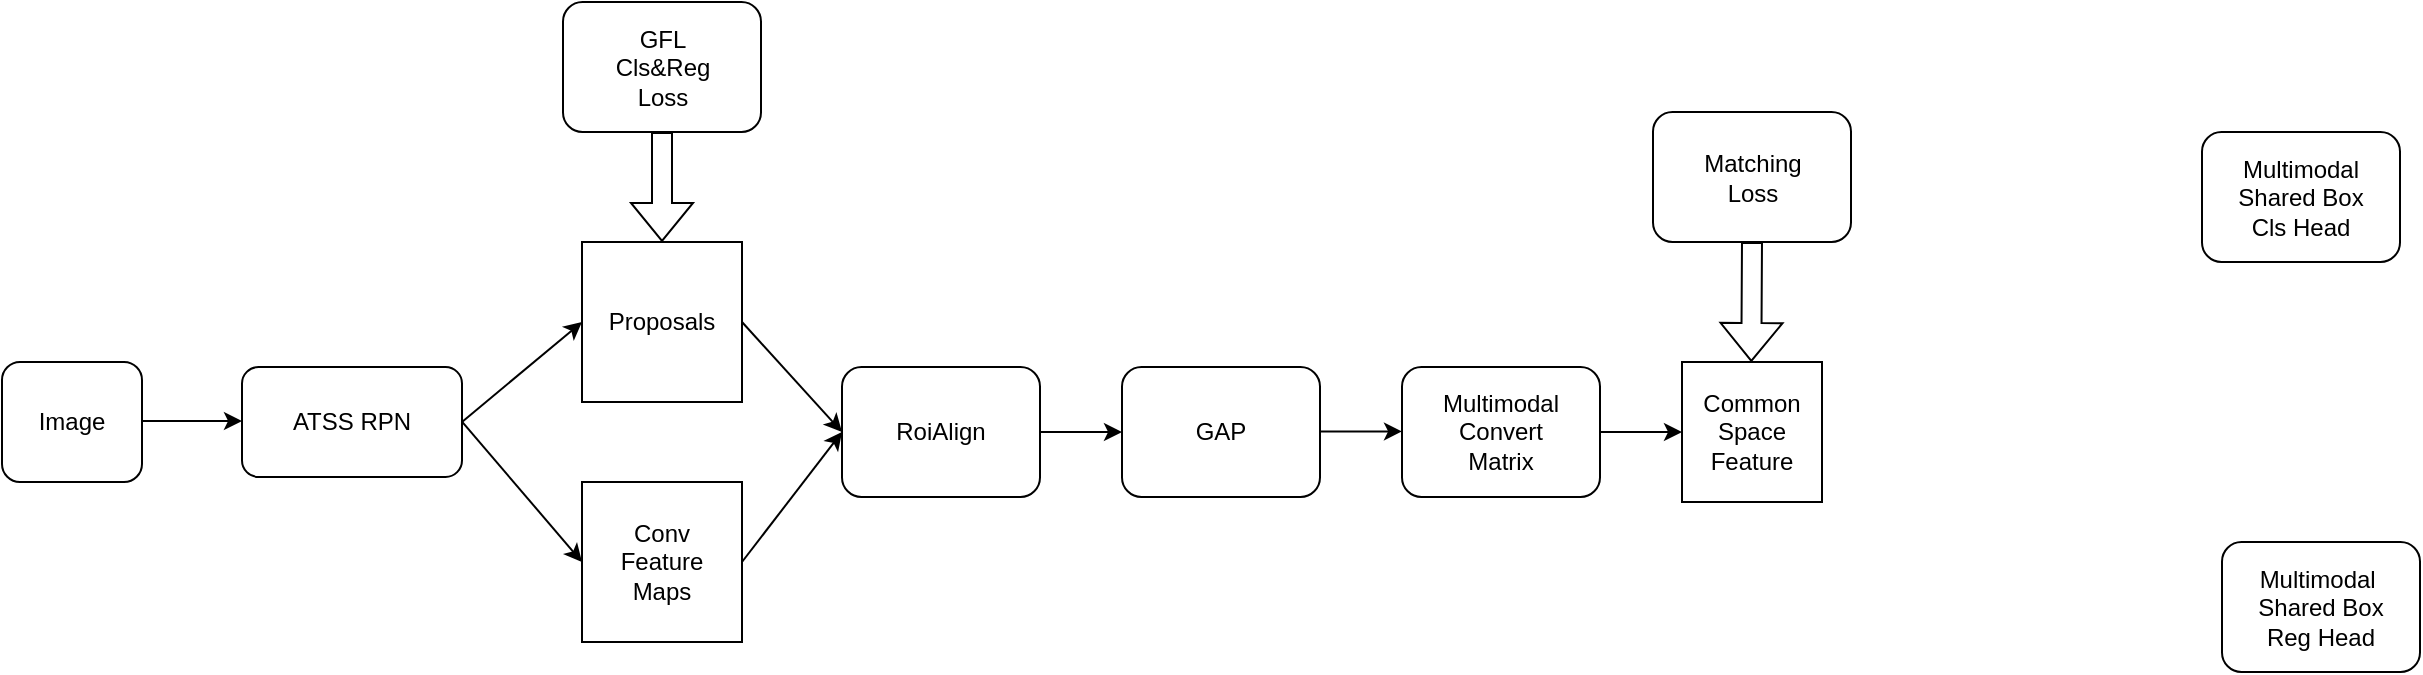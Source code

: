 <mxfile version="23.1.1" type="github">
  <diagram name="第 1 页" id="wcXFdS2mSCeuYjx8Xm_4">
    <mxGraphModel dx="869" dy="594" grid="1" gridSize="10" guides="1" tooltips="1" connect="1" arrows="1" fold="1" page="1" pageScale="1" pageWidth="827" pageHeight="1169" math="0" shadow="0">
      <root>
        <mxCell id="0" />
        <mxCell id="1" parent="0" />
        <mxCell id="dMKvnlfOrxEBAoyZr1T4-1" value="Image" style="rounded=1;whiteSpace=wrap;html=1;" vertex="1" parent="1">
          <mxGeometry x="60" y="350" width="70" height="60" as="geometry" />
        </mxCell>
        <mxCell id="dMKvnlfOrxEBAoyZr1T4-2" value="" style="endArrow=classic;html=1;rounded=0;" edge="1" parent="1">
          <mxGeometry width="50" height="50" relative="1" as="geometry">
            <mxPoint x="130" y="379.5" as="sourcePoint" />
            <mxPoint x="180" y="379.5" as="targetPoint" />
          </mxGeometry>
        </mxCell>
        <mxCell id="dMKvnlfOrxEBAoyZr1T4-3" value="ATSS RPN" style="rounded=1;whiteSpace=wrap;html=1;" vertex="1" parent="1">
          <mxGeometry x="180" y="352.5" width="110" height="55" as="geometry" />
        </mxCell>
        <mxCell id="dMKvnlfOrxEBAoyZr1T4-5" value="" style="endArrow=classic;html=1;rounded=0;entryX=0;entryY=0.5;entryDx=0;entryDy=0;" edge="1" parent="1" target="dMKvnlfOrxEBAoyZr1T4-8">
          <mxGeometry width="50" height="50" relative="1" as="geometry">
            <mxPoint x="290" y="379.8" as="sourcePoint" />
            <mxPoint x="340" y="379.8" as="targetPoint" />
          </mxGeometry>
        </mxCell>
        <mxCell id="dMKvnlfOrxEBAoyZr1T4-20" style="edgeStyle=orthogonalEdgeStyle;rounded=0;orthogonalLoop=1;jettySize=auto;html=1;exitX=1;exitY=0.5;exitDx=0;exitDy=0;entryX=0;entryY=0.5;entryDx=0;entryDy=0;" edge="1" parent="1" source="dMKvnlfOrxEBAoyZr1T4-7" target="dMKvnlfOrxEBAoyZr1T4-19">
          <mxGeometry relative="1" as="geometry" />
        </mxCell>
        <mxCell id="dMKvnlfOrxEBAoyZr1T4-7" value="RoiAlign" style="rounded=1;whiteSpace=wrap;html=1;" vertex="1" parent="1">
          <mxGeometry x="480" y="352.5" width="99" height="65" as="geometry" />
        </mxCell>
        <mxCell id="dMKvnlfOrxEBAoyZr1T4-8" value="Conv &lt;br&gt;Feature&lt;br&gt;Maps" style="whiteSpace=wrap;html=1;aspect=fixed;" vertex="1" parent="1">
          <mxGeometry x="350" y="410" width="80" height="80" as="geometry" />
        </mxCell>
        <mxCell id="dMKvnlfOrxEBAoyZr1T4-9" value="Proposals" style="whiteSpace=wrap;html=1;aspect=fixed;" vertex="1" parent="1">
          <mxGeometry x="350" y="290" width="80" height="80" as="geometry" />
        </mxCell>
        <mxCell id="dMKvnlfOrxEBAoyZr1T4-10" value="" style="endArrow=classic;html=1;rounded=0;entryX=0;entryY=0.5;entryDx=0;entryDy=0;exitX=1;exitY=0.5;exitDx=0;exitDy=0;" edge="1" parent="1" source="dMKvnlfOrxEBAoyZr1T4-3" target="dMKvnlfOrxEBAoyZr1T4-9">
          <mxGeometry width="50" height="50" relative="1" as="geometry">
            <mxPoint x="300" y="389.8" as="sourcePoint" />
            <mxPoint x="360" y="460" as="targetPoint" />
          </mxGeometry>
        </mxCell>
        <mxCell id="dMKvnlfOrxEBAoyZr1T4-12" value="" style="endArrow=classic;html=1;rounded=0;entryX=0;entryY=0.5;entryDx=0;entryDy=0;exitX=1;exitY=0.5;exitDx=0;exitDy=0;" edge="1" parent="1" source="dMKvnlfOrxEBAoyZr1T4-9" target="dMKvnlfOrxEBAoyZr1T4-7">
          <mxGeometry width="50" height="50" relative="1" as="geometry">
            <mxPoint x="300" y="390" as="sourcePoint" />
            <mxPoint x="360" y="340" as="targetPoint" />
          </mxGeometry>
        </mxCell>
        <mxCell id="dMKvnlfOrxEBAoyZr1T4-13" value="" style="endArrow=classic;html=1;rounded=0;entryX=0;entryY=0.5;entryDx=0;entryDy=0;exitX=1;exitY=0.5;exitDx=0;exitDy=0;" edge="1" parent="1" source="dMKvnlfOrxEBAoyZr1T4-8" target="dMKvnlfOrxEBAoyZr1T4-7">
          <mxGeometry width="50" height="50" relative="1" as="geometry">
            <mxPoint x="440" y="340" as="sourcePoint" />
            <mxPoint x="487" y="396" as="targetPoint" />
          </mxGeometry>
        </mxCell>
        <mxCell id="dMKvnlfOrxEBAoyZr1T4-14" value="GFL&lt;br&gt;Cls&amp;amp;Reg&lt;br&gt;Loss" style="rounded=1;whiteSpace=wrap;html=1;" vertex="1" parent="1">
          <mxGeometry x="340.5" y="170" width="99" height="65" as="geometry" />
        </mxCell>
        <mxCell id="dMKvnlfOrxEBAoyZr1T4-15" value="" style="shape=flexArrow;endArrow=classic;html=1;rounded=0;entryX=0.5;entryY=0;entryDx=0;entryDy=0;exitX=0.5;exitY=1;exitDx=0;exitDy=0;" edge="1" parent="1" source="dMKvnlfOrxEBAoyZr1T4-14" target="dMKvnlfOrxEBAoyZr1T4-9">
          <mxGeometry width="50" height="50" relative="1" as="geometry">
            <mxPoint x="399.3" y="235" as="sourcePoint" />
            <mxPoint x="399.3" y="280" as="targetPoint" />
          </mxGeometry>
        </mxCell>
        <mxCell id="dMKvnlfOrxEBAoyZr1T4-16" value="Multimodal Shared Box&lt;br&gt;Cls Head" style="rounded=1;whiteSpace=wrap;html=1;" vertex="1" parent="1">
          <mxGeometry x="1160" y="235" width="99" height="65" as="geometry" />
        </mxCell>
        <mxCell id="dMKvnlfOrxEBAoyZr1T4-18" value="Multimodal&amp;nbsp;&lt;br&gt;Shared Box&lt;br&gt;Reg Head" style="rounded=1;whiteSpace=wrap;html=1;" vertex="1" parent="1">
          <mxGeometry x="1170" y="440" width="99" height="65" as="geometry" />
        </mxCell>
        <mxCell id="dMKvnlfOrxEBAoyZr1T4-19" value="GAP" style="rounded=1;whiteSpace=wrap;html=1;" vertex="1" parent="1">
          <mxGeometry x="620" y="352.5" width="99" height="65" as="geometry" />
        </mxCell>
        <mxCell id="dMKvnlfOrxEBAoyZr1T4-25" style="edgeStyle=orthogonalEdgeStyle;rounded=0;orthogonalLoop=1;jettySize=auto;html=1;exitX=1;exitY=0.5;exitDx=0;exitDy=0;" edge="1" parent="1" source="dMKvnlfOrxEBAoyZr1T4-21" target="dMKvnlfOrxEBAoyZr1T4-23">
          <mxGeometry relative="1" as="geometry" />
        </mxCell>
        <mxCell id="dMKvnlfOrxEBAoyZr1T4-21" value="Multimodal&lt;br&gt;Convert&lt;br&gt;Matrix" style="rounded=1;whiteSpace=wrap;html=1;" vertex="1" parent="1">
          <mxGeometry x="760" y="352.5" width="99" height="65" as="geometry" />
        </mxCell>
        <mxCell id="dMKvnlfOrxEBAoyZr1T4-22" style="edgeStyle=orthogonalEdgeStyle;rounded=0;orthogonalLoop=1;jettySize=auto;html=1;exitX=1;exitY=0.5;exitDx=0;exitDy=0;entryX=0;entryY=0.5;entryDx=0;entryDy=0;" edge="1" parent="1">
          <mxGeometry relative="1" as="geometry">
            <mxPoint x="719" y="384.71" as="sourcePoint" />
            <mxPoint x="760" y="384.71" as="targetPoint" />
          </mxGeometry>
        </mxCell>
        <mxCell id="dMKvnlfOrxEBAoyZr1T4-23" value="Common&lt;br&gt;Space&lt;br&gt;Feature" style="whiteSpace=wrap;html=1;aspect=fixed;" vertex="1" parent="1">
          <mxGeometry x="900" y="350" width="70" height="70" as="geometry" />
        </mxCell>
        <mxCell id="dMKvnlfOrxEBAoyZr1T4-26" value="Matching&lt;br&gt;Loss" style="rounded=1;whiteSpace=wrap;html=1;" vertex="1" parent="1">
          <mxGeometry x="885.5" y="225" width="99" height="65" as="geometry" />
        </mxCell>
        <mxCell id="dMKvnlfOrxEBAoyZr1T4-27" value="" style="shape=flexArrow;endArrow=classic;html=1;rounded=0;entryX=0.5;entryY=0;entryDx=0;entryDy=0;exitX=0.5;exitY=1;exitDx=0;exitDy=0;" edge="1" parent="1" source="dMKvnlfOrxEBAoyZr1T4-26">
          <mxGeometry width="50" height="50" relative="1" as="geometry">
            <mxPoint x="934.66" y="295" as="sourcePoint" />
            <mxPoint x="934.66" y="350" as="targetPoint" />
          </mxGeometry>
        </mxCell>
      </root>
    </mxGraphModel>
  </diagram>
</mxfile>

